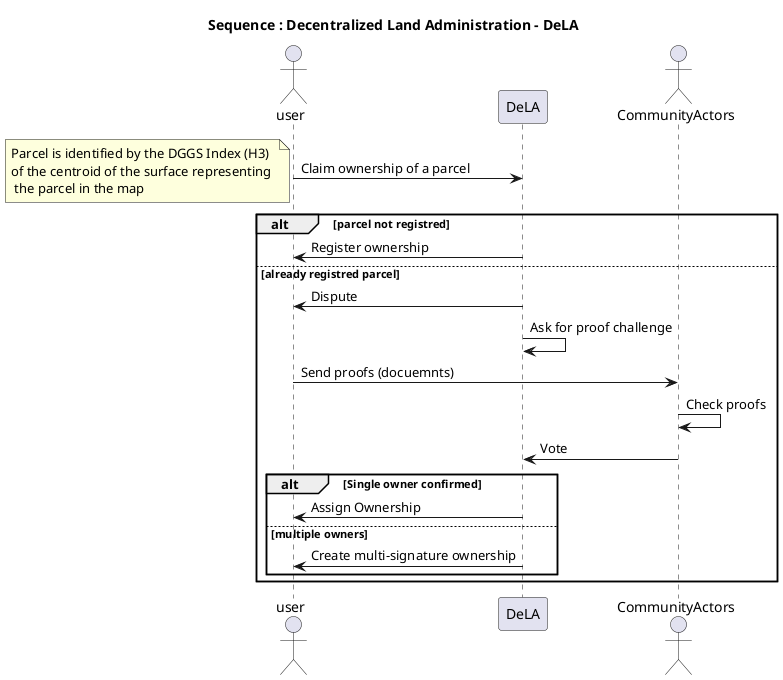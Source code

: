 @startuml seq-dela-global
title Sequence : Decentralized Land Administration - DeLA
actor user
participant DeLA
actor CommunityActors

user -> DeLA : Claim ownership of a parcel
note left : Parcel is identified by the DGGS Index (H3) \nof the centroid of the surface representing \n the parcel in the map 
alt parcel not registred
	DeLA -> user : Register ownership
else already registred parcel
    DeLA -> user : Dispute
    DeLA -> DeLA : Ask for proof challenge
    user -> CommunityActors : Send proofs (docuemnts)
    CommunityActors -> CommunityActors : Check proofs
    CommunityActors -> DeLA : Vote 
        alt Single owner confirmed
            DeLA -> user : Assign Ownership
        else multiple owners
            DeLA -> user : Create multi-signature ownership 
        end
end 


@enduml